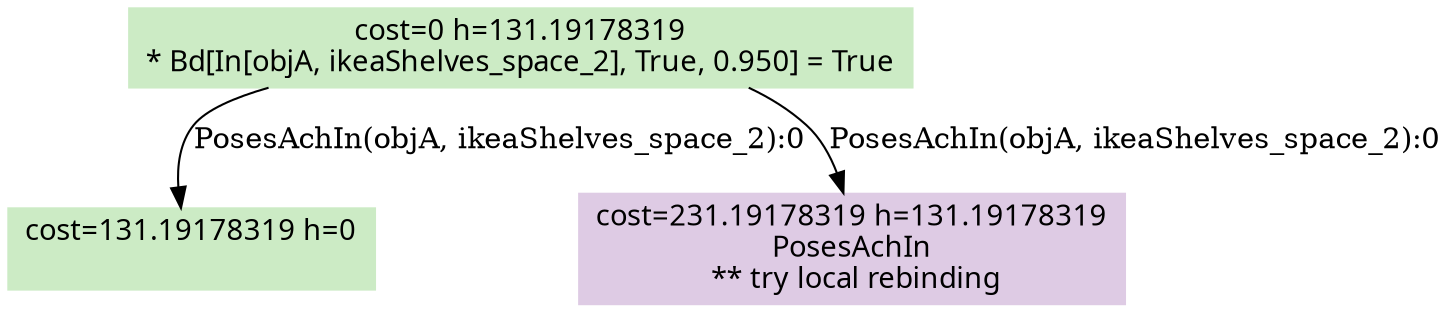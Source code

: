 digraph G {
    ordering=out;
    node [fontname=HelveticaBold];
    "0" [shape=box, style=filled, colorscheme=pastel16, color=2, label="cost=0 h=131.19178319\n* Bd[In[objA, ikeaShelves_space_2], True, 0.950] = True\n"];
    "0" [shape=box, label="cost=0 h=131.19178319\n* Bd[In[objA, ikeaShelves_space_2], True, 0.950] = True\n"];
    "101" [shape=box, label="cost=131.19178319 h=0\n\n"];
    "0" -> "101"[label="PosesAchIn(objA, ikeaShelves_space_2):0"];
    "0" [shape=box, label="cost=0 h=131.19178319\n* Bd[In[objA, ikeaShelves_space_2], True, 0.950] = True\n"];
    "102" [shape=box, style=filled, colorscheme=pastel16, color=4, label="cost=231.19178319 h=131.19178319\nPosesAchIn\n ** try local rebinding"];
    "0" -> "102"[label="PosesAchIn(objA, ikeaShelves_space_2):0"];
    "101" [shape=box, style=filled, colorscheme=pastel16, color=2, label="cost=131.19178319 h=0\n\n"];
    "0" [shape=box, style=filled, colorscheme=pastel16,color=3];
    "101" [shape=box, style=filled, colorscheme=pastel16,color=3];
}
